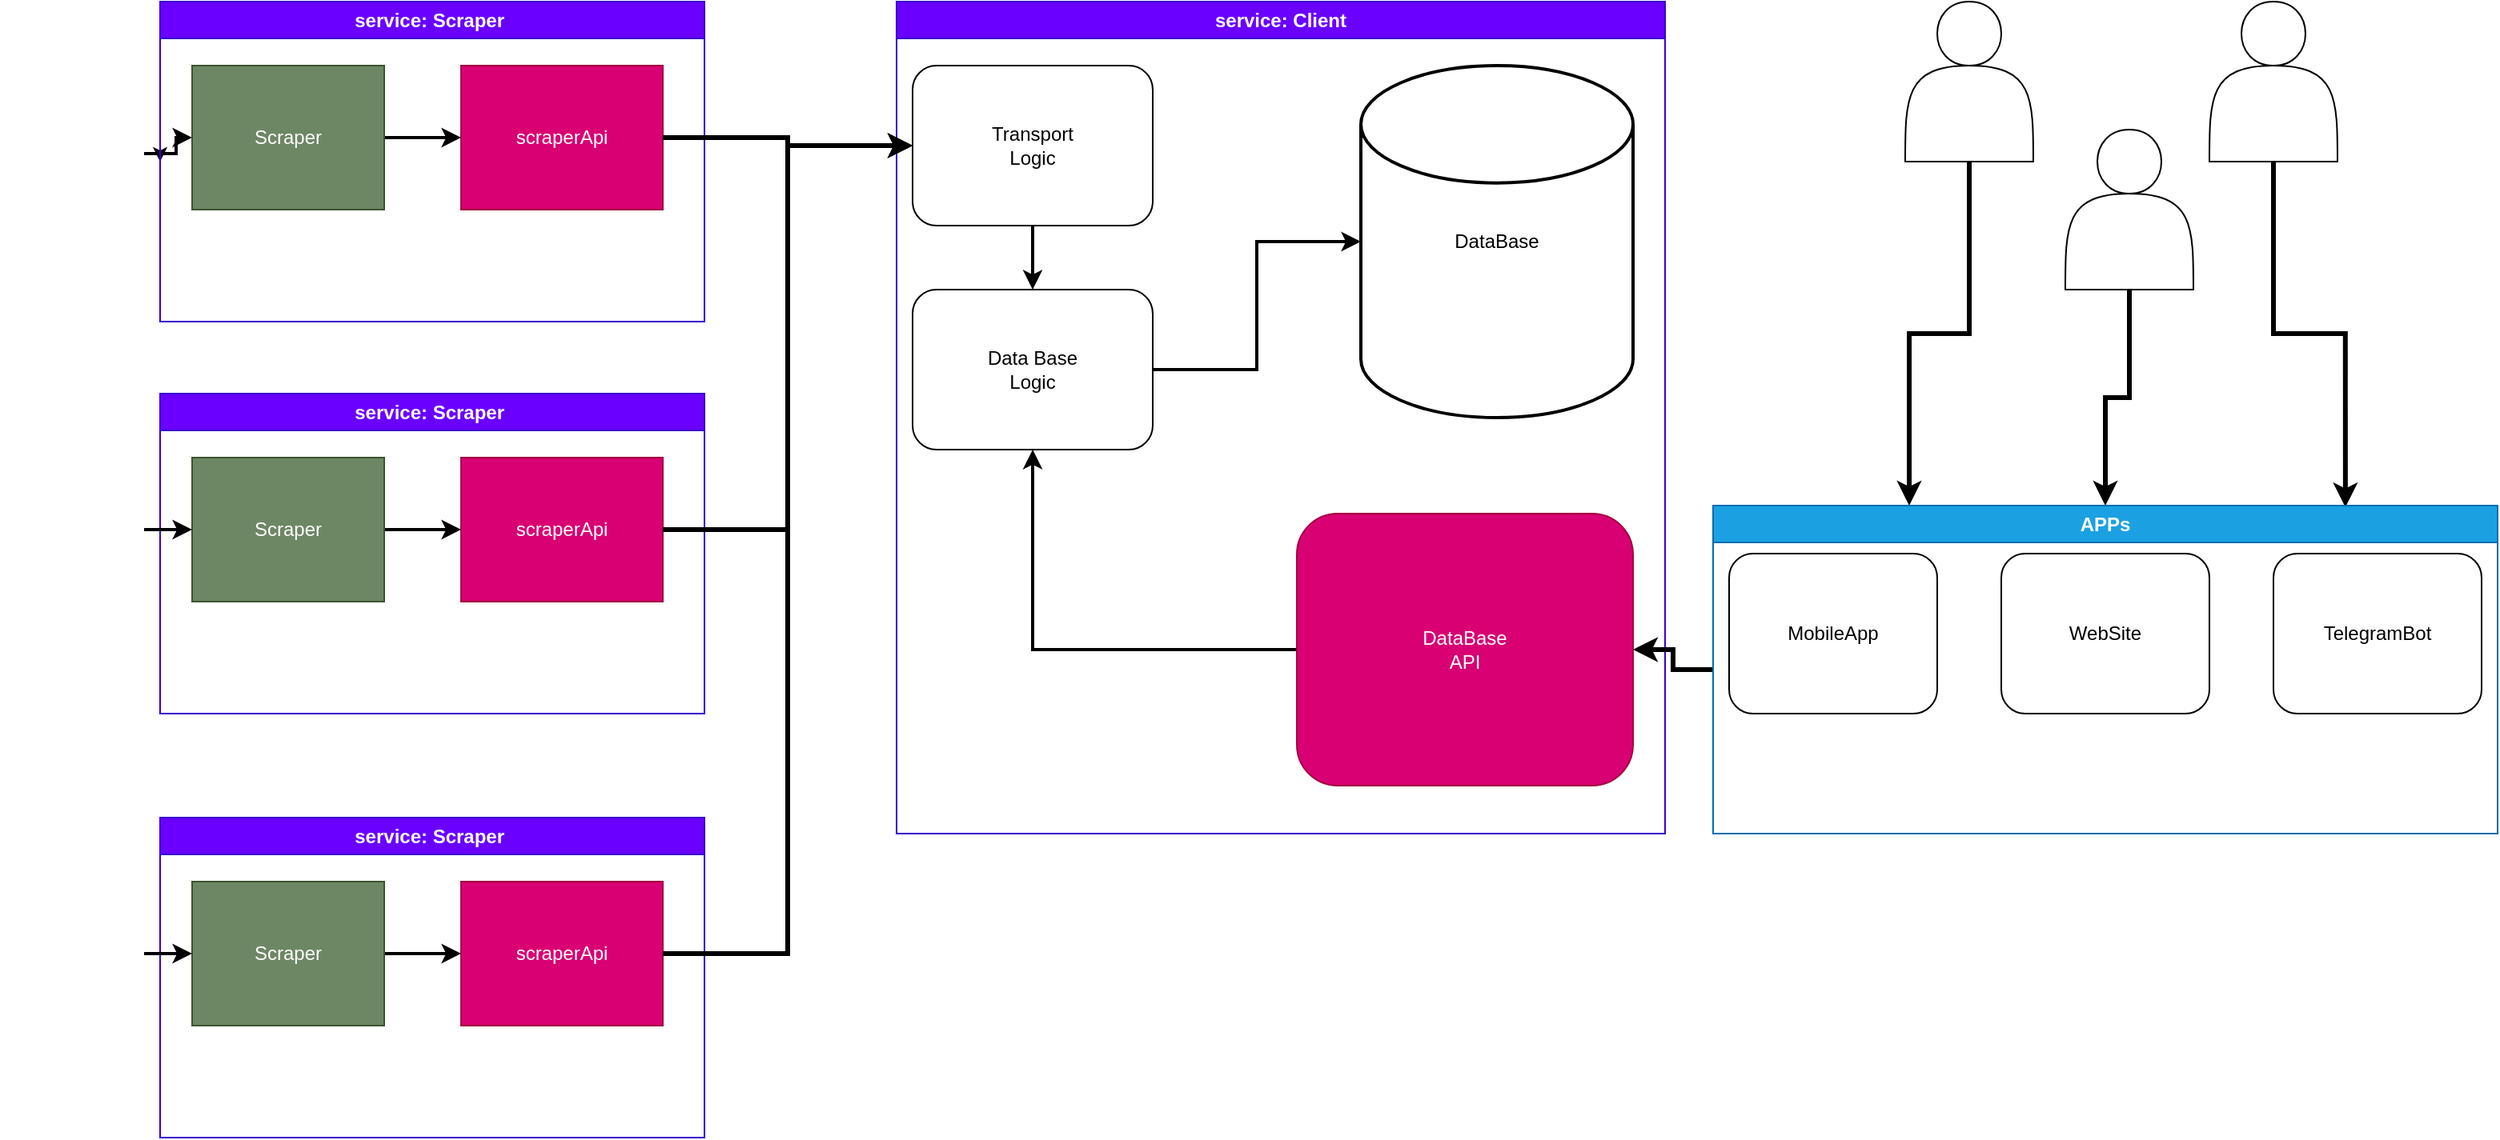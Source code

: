 <mxfile version="21.3.4" type="github" pages="3">
  <diagram id="LA_E1UqR_heeUt6LLdxt" name="Client">
    <mxGraphModel dx="1434" dy="707" grid="1" gridSize="10" guides="1" tooltips="1" connect="1" arrows="1" fold="1" page="1" pageScale="1" pageWidth="827" pageHeight="1169" math="0" shadow="0">
      <root>
        <mxCell id="0" />
        <mxCell id="1" parent="0" />
        <mxCell id="Y7JHAWKHioro8XEyoRyl-16" style="edgeStyle=orthogonalEdgeStyle;rounded=0;orthogonalLoop=1;jettySize=auto;html=1;exitX=1;exitY=0.5;exitDx=0;exitDy=0;entryX=0;entryY=0.5;entryDx=0;entryDy=0;" edge="1" parent="1" source="paGRhX7Dbhwyw0_VAuTM-6" target="Y7JHAWKHioro8XEyoRyl-5">
          <mxGeometry relative="1" as="geometry" />
        </mxCell>
        <mxCell id="Y7JHAWKHioro8XEyoRyl-18" style="edgeStyle=orthogonalEdgeStyle;rounded=0;orthogonalLoop=1;jettySize=auto;html=1;exitX=1;exitY=0.5;exitDx=0;exitDy=0;strokeWidth=2;" edge="1" parent="1" source="paGRhX7Dbhwyw0_VAuTM-6" target="savNVfZnLsZxnWRySyuo-2">
          <mxGeometry relative="1" as="geometry" />
        </mxCell>
        <mxCell id="paGRhX7Dbhwyw0_VAuTM-6" value="" style="shape=image;html=1;verticalAlign=top;verticalLabelPosition=bottom;labelBackgroundColor=#ffffff;imageAspect=0;aspect=fixed;image=https://cdn2.iconfinder.com/data/icons/circle-icons-1/64/browser-128.png" parent="1" vertex="1">
          <mxGeometry y="50" width="90" height="90" as="geometry" />
        </mxCell>
        <mxCell id="Y7JHAWKHioro8XEyoRyl-5" value="service: Scraper&amp;nbsp;" style="swimlane;whiteSpace=wrap;html=1;fillColor=#6a00ff;fontColor=#ffffff;strokeColor=#3700CC;" vertex="1" parent="1">
          <mxGeometry x="100" width="340" height="200" as="geometry" />
        </mxCell>
        <mxCell id="Y7JHAWKHioro8XEyoRyl-17" style="edgeStyle=orthogonalEdgeStyle;rounded=0;orthogonalLoop=1;jettySize=auto;html=1;exitX=1;exitY=0.5;exitDx=0;exitDy=0;entryX=0;entryY=0.5;entryDx=0;entryDy=0;strokeWidth=2;" edge="1" parent="Y7JHAWKHioro8XEyoRyl-5" source="savNVfZnLsZxnWRySyuo-2" target="Y7JHAWKHioro8XEyoRyl-6">
          <mxGeometry relative="1" as="geometry" />
        </mxCell>
        <mxCell id="savNVfZnLsZxnWRySyuo-2" value="Scraper" style="whiteSpace=wrap;html=1;align=center;verticalAlign=middle;treeFolding=1;treeMoving=1;fillColor=#6d8764;fontColor=#ffffff;strokeColor=#3A5431;" parent="Y7JHAWKHioro8XEyoRyl-5" vertex="1">
          <mxGeometry x="20" y="40" width="120" height="90" as="geometry" />
        </mxCell>
        <mxCell id="Y7JHAWKHioro8XEyoRyl-6" value="scraperApi" style="rounded=0;whiteSpace=wrap;html=1;fillColor=#d80073;fontColor=#ffffff;strokeColor=#A50040;" vertex="1" parent="Y7JHAWKHioro8XEyoRyl-5">
          <mxGeometry x="188" y="40" width="126" height="90" as="geometry" />
        </mxCell>
        <mxCell id="Y7JHAWKHioro8XEyoRyl-7" value="service: Scraper&amp;nbsp;" style="swimlane;whiteSpace=wrap;html=1;fillColor=#6a00ff;fontColor=#ffffff;strokeColor=#3700CC;" vertex="1" parent="1">
          <mxGeometry x="100" y="245" width="340" height="200" as="geometry" />
        </mxCell>
        <mxCell id="Y7JHAWKHioro8XEyoRyl-20" style="edgeStyle=orthogonalEdgeStyle;rounded=0;orthogonalLoop=1;jettySize=auto;html=1;entryX=0;entryY=0.5;entryDx=0;entryDy=0;strokeWidth=2;" edge="1" parent="Y7JHAWKHioro8XEyoRyl-7" source="Y7JHAWKHioro8XEyoRyl-8" target="Y7JHAWKHioro8XEyoRyl-9">
          <mxGeometry relative="1" as="geometry" />
        </mxCell>
        <mxCell id="Y7JHAWKHioro8XEyoRyl-8" value="Scraper" style="whiteSpace=wrap;html=1;align=center;verticalAlign=middle;treeFolding=1;treeMoving=1;fillColor=#6d8764;fontColor=#ffffff;strokeColor=#3A5431;" vertex="1" parent="Y7JHAWKHioro8XEyoRyl-7">
          <mxGeometry x="20" y="40" width="120" height="90" as="geometry" />
        </mxCell>
        <mxCell id="Y7JHAWKHioro8XEyoRyl-9" value="scraperApi" style="rounded=0;whiteSpace=wrap;html=1;fillColor=#d80073;fontColor=#ffffff;strokeColor=#A50040;" vertex="1" parent="Y7JHAWKHioro8XEyoRyl-7">
          <mxGeometry x="188" y="40" width="126" height="90" as="geometry" />
        </mxCell>
        <mxCell id="Y7JHAWKHioro8XEyoRyl-10" value="service: Scraper&amp;nbsp;" style="swimlane;whiteSpace=wrap;html=1;fillColor=#6a00ff;fontColor=#ffffff;strokeColor=#3700CC;" vertex="1" parent="1">
          <mxGeometry x="100" y="510" width="340" height="200" as="geometry" />
        </mxCell>
        <mxCell id="Y7JHAWKHioro8XEyoRyl-22" style="edgeStyle=orthogonalEdgeStyle;rounded=0;orthogonalLoop=1;jettySize=auto;html=1;entryX=0;entryY=0.5;entryDx=0;entryDy=0;strokeWidth=2;" edge="1" parent="Y7JHAWKHioro8XEyoRyl-10" source="Y7JHAWKHioro8XEyoRyl-11" target="Y7JHAWKHioro8XEyoRyl-12">
          <mxGeometry relative="1" as="geometry" />
        </mxCell>
        <mxCell id="Y7JHAWKHioro8XEyoRyl-11" value="Scraper" style="whiteSpace=wrap;html=1;align=center;verticalAlign=middle;treeFolding=1;treeMoving=1;fillColor=#6d8764;fontColor=#ffffff;strokeColor=#3A5431;" vertex="1" parent="Y7JHAWKHioro8XEyoRyl-10">
          <mxGeometry x="20" y="40" width="120" height="90" as="geometry" />
        </mxCell>
        <mxCell id="Y7JHAWKHioro8XEyoRyl-12" value="scraperApi" style="rounded=0;whiteSpace=wrap;html=1;fillColor=#d80073;fontColor=#ffffff;strokeColor=#A50040;" vertex="1" parent="Y7JHAWKHioro8XEyoRyl-10">
          <mxGeometry x="188" y="40" width="126" height="90" as="geometry" />
        </mxCell>
        <mxCell id="Y7JHAWKHioro8XEyoRyl-13" value="service: Client" style="swimlane;whiteSpace=wrap;html=1;fillColor=#6a00ff;fontColor=#ffffff;strokeColor=#3700CC;" vertex="1" parent="1">
          <mxGeometry x="560" width="480" height="520" as="geometry" />
        </mxCell>
        <mxCell id="AuuLSRP3U-ocMQy14wQM-1" value="DataBase" style="strokeWidth=2;html=1;shape=mxgraph.flowchart.database;whiteSpace=wrap;" parent="Y7JHAWKHioro8XEyoRyl-13" vertex="1">
          <mxGeometry x="290" y="40" width="170" height="220" as="geometry" />
        </mxCell>
        <mxCell id="Y7JHAWKHioro8XEyoRyl-31" style="edgeStyle=orthogonalEdgeStyle;rounded=0;orthogonalLoop=1;jettySize=auto;html=1;entryX=0;entryY=0.5;entryDx=0;entryDy=0;entryPerimeter=0;strokeWidth=2;" edge="1" parent="Y7JHAWKHioro8XEyoRyl-13" source="Y7JHAWKHioro8XEyoRyl-23" target="AuuLSRP3U-ocMQy14wQM-1">
          <mxGeometry relative="1" as="geometry" />
        </mxCell>
        <mxCell id="Y7JHAWKHioro8XEyoRyl-23" value="Data Base&lt;br&gt;Logic" style="rounded=1;whiteSpace=wrap;html=1;" vertex="1" parent="Y7JHAWKHioro8XEyoRyl-13">
          <mxGeometry x="10" y="180" width="150" height="100" as="geometry" />
        </mxCell>
        <mxCell id="Y7JHAWKHioro8XEyoRyl-29" style="edgeStyle=orthogonalEdgeStyle;rounded=0;orthogonalLoop=1;jettySize=auto;html=1;entryX=0.5;entryY=0;entryDx=0;entryDy=0;strokeWidth=2;" edge="1" parent="Y7JHAWKHioro8XEyoRyl-13" source="Y7JHAWKHioro8XEyoRyl-24" target="Y7JHAWKHioro8XEyoRyl-23">
          <mxGeometry relative="1" as="geometry" />
        </mxCell>
        <mxCell id="Y7JHAWKHioro8XEyoRyl-24" value="Transport&lt;br&gt;Logic" style="rounded=1;whiteSpace=wrap;html=1;" vertex="1" parent="Y7JHAWKHioro8XEyoRyl-13">
          <mxGeometry x="10" y="40" width="150" height="100" as="geometry" />
        </mxCell>
        <mxCell id="Y7JHAWKHioro8XEyoRyl-41" style="edgeStyle=orthogonalEdgeStyle;rounded=0;orthogonalLoop=1;jettySize=auto;html=1;entryX=0.5;entryY=1;entryDx=0;entryDy=0;strokeWidth=2;" edge="1" parent="Y7JHAWKHioro8XEyoRyl-13" source="Y7JHAWKHioro8XEyoRyl-1" target="Y7JHAWKHioro8XEyoRyl-23">
          <mxGeometry relative="1" as="geometry" />
        </mxCell>
        <mxCell id="Y7JHAWKHioro8XEyoRyl-1" value="DataBase&lt;br&gt;API" style="rounded=1;whiteSpace=wrap;html=1;fillColor=#d80073;fontColor=#ffffff;strokeColor=#A50040;" vertex="1" parent="Y7JHAWKHioro8XEyoRyl-13">
          <mxGeometry x="250" y="320" width="210" height="170" as="geometry" />
        </mxCell>
        <mxCell id="Y7JHAWKHioro8XEyoRyl-21" style="edgeStyle=orthogonalEdgeStyle;rounded=0;orthogonalLoop=1;jettySize=auto;html=1;entryX=0;entryY=0.5;entryDx=0;entryDy=0;strokeWidth=2;" edge="1" parent="1" source="Y7JHAWKHioro8XEyoRyl-14" target="Y7JHAWKHioro8XEyoRyl-11">
          <mxGeometry relative="1" as="geometry" />
        </mxCell>
        <mxCell id="Y7JHAWKHioro8XEyoRyl-14" value="" style="shape=image;html=1;verticalAlign=top;verticalLabelPosition=bottom;labelBackgroundColor=#ffffff;imageAspect=0;aspect=fixed;image=https://cdn2.iconfinder.com/data/icons/circle-icons-1/64/browser-128.png" vertex="1" parent="1">
          <mxGeometry y="550" width="90" height="90" as="geometry" />
        </mxCell>
        <mxCell id="Y7JHAWKHioro8XEyoRyl-19" style="edgeStyle=orthogonalEdgeStyle;rounded=0;orthogonalLoop=1;jettySize=auto;html=1;entryX=0;entryY=0.5;entryDx=0;entryDy=0;strokeWidth=2;" edge="1" parent="1" source="Y7JHAWKHioro8XEyoRyl-15" target="Y7JHAWKHioro8XEyoRyl-8">
          <mxGeometry relative="1" as="geometry" />
        </mxCell>
        <mxCell id="Y7JHAWKHioro8XEyoRyl-15" value="" style="shape=image;html=1;verticalAlign=top;verticalLabelPosition=bottom;labelBackgroundColor=#ffffff;imageAspect=0;aspect=fixed;image=https://cdn2.iconfinder.com/data/icons/circle-icons-1/64/browser-128.png" vertex="1" parent="1">
          <mxGeometry y="285" width="90" height="90" as="geometry" />
        </mxCell>
        <mxCell id="Y7JHAWKHioro8XEyoRyl-25" style="edgeStyle=orthogonalEdgeStyle;rounded=0;orthogonalLoop=1;jettySize=auto;html=1;entryX=0;entryY=0.5;entryDx=0;entryDy=0;strokeWidth=3;" edge="1" parent="1" source="Y7JHAWKHioro8XEyoRyl-9" target="Y7JHAWKHioro8XEyoRyl-24">
          <mxGeometry relative="1" as="geometry" />
        </mxCell>
        <mxCell id="Y7JHAWKHioro8XEyoRyl-26" style="edgeStyle=orthogonalEdgeStyle;rounded=0;orthogonalLoop=1;jettySize=auto;html=1;entryX=0;entryY=0.5;entryDx=0;entryDy=0;strokeWidth=3;" edge="1" parent="1" source="Y7JHAWKHioro8XEyoRyl-6" target="Y7JHAWKHioro8XEyoRyl-24">
          <mxGeometry relative="1" as="geometry" />
        </mxCell>
        <mxCell id="Y7JHAWKHioro8XEyoRyl-27" style="edgeStyle=orthogonalEdgeStyle;rounded=0;orthogonalLoop=1;jettySize=auto;html=1;entryX=0;entryY=0.5;entryDx=0;entryDy=0;strokeWidth=3;" edge="1" parent="1" source="Y7JHAWKHioro8XEyoRyl-12" target="Y7JHAWKHioro8XEyoRyl-24">
          <mxGeometry relative="1" as="geometry" />
        </mxCell>
        <mxCell id="Y7JHAWKHioro8XEyoRyl-51" style="edgeStyle=orthogonalEdgeStyle;rounded=0;orthogonalLoop=1;jettySize=auto;html=1;entryX=0.806;entryY=0.005;entryDx=0;entryDy=0;entryPerimeter=0;strokeWidth=3;" edge="1" parent="1" source="Y7JHAWKHioro8XEyoRyl-35" target="Y7JHAWKHioro8XEyoRyl-42">
          <mxGeometry relative="1" as="geometry" />
        </mxCell>
        <mxCell id="Y7JHAWKHioro8XEyoRyl-35" value="" style="shape=actor;whiteSpace=wrap;html=1;" vertex="1" parent="1">
          <mxGeometry x="1380" width="80" height="100" as="geometry" />
        </mxCell>
        <mxCell id="Y7JHAWKHioro8XEyoRyl-49" style="edgeStyle=orthogonalEdgeStyle;rounded=0;orthogonalLoop=1;jettySize=auto;html=1;entryX=0.5;entryY=0;entryDx=0;entryDy=0;strokeWidth=3;" edge="1" parent="1" source="Y7JHAWKHioro8XEyoRyl-36" target="Y7JHAWKHioro8XEyoRyl-42">
          <mxGeometry relative="1" as="geometry" />
        </mxCell>
        <mxCell id="Y7JHAWKHioro8XEyoRyl-36" value="" style="shape=actor;whiteSpace=wrap;html=1;" vertex="1" parent="1">
          <mxGeometry x="1290" y="80" width="80" height="100" as="geometry" />
        </mxCell>
        <mxCell id="Y7JHAWKHioro8XEyoRyl-50" style="edgeStyle=orthogonalEdgeStyle;rounded=0;orthogonalLoop=1;jettySize=auto;html=1;entryX=0.25;entryY=0;entryDx=0;entryDy=0;strokeWidth=3;" edge="1" parent="1" source="Y7JHAWKHioro8XEyoRyl-37" target="Y7JHAWKHioro8XEyoRyl-42">
          <mxGeometry relative="1" as="geometry" />
        </mxCell>
        <mxCell id="Y7JHAWKHioro8XEyoRyl-37" value="" style="shape=actor;whiteSpace=wrap;html=1;" vertex="1" parent="1">
          <mxGeometry x="1190" width="80" height="100" as="geometry" />
        </mxCell>
        <mxCell id="Y7JHAWKHioro8XEyoRyl-48" style="edgeStyle=orthogonalEdgeStyle;rounded=0;orthogonalLoop=1;jettySize=auto;html=1;entryX=1;entryY=0.5;entryDx=0;entryDy=0;strokeWidth=3;" edge="1" parent="1" source="Y7JHAWKHioro8XEyoRyl-42" target="Y7JHAWKHioro8XEyoRyl-1">
          <mxGeometry relative="1" as="geometry" />
        </mxCell>
        <mxCell id="Y7JHAWKHioro8XEyoRyl-42" value="APPs" style="swimlane;whiteSpace=wrap;html=1;fillColor=#1ba1e2;fontColor=#ffffff;strokeColor=#006EAF;" vertex="1" parent="1">
          <mxGeometry x="1070" y="315" width="490" height="205" as="geometry" />
        </mxCell>
        <mxCell id="Y7JHAWKHioro8XEyoRyl-43" value="MobileApp" style="rounded=1;whiteSpace=wrap;html=1;" vertex="1" parent="Y7JHAWKHioro8XEyoRyl-42">
          <mxGeometry x="10" y="30" width="130" height="100" as="geometry" />
        </mxCell>
        <mxCell id="Y7JHAWKHioro8XEyoRyl-44" value="WebSite" style="rounded=1;whiteSpace=wrap;html=1;" vertex="1" parent="Y7JHAWKHioro8XEyoRyl-42">
          <mxGeometry x="180" y="30" width="130" height="100" as="geometry" />
        </mxCell>
        <mxCell id="Y7JHAWKHioro8XEyoRyl-45" value="TelegramBot" style="rounded=1;whiteSpace=wrap;html=1;" vertex="1" parent="Y7JHAWKHioro8XEyoRyl-42">
          <mxGeometry x="350" y="30" width="130" height="100" as="geometry" />
        </mxCell>
      </root>
    </mxGraphModel>
  </diagram>
  <diagram name="DataBase" id="4mF6zMxodfcFsqyh0v-n">
    <mxGraphModel dx="986" dy="732" grid="1" gridSize="10" guides="1" tooltips="1" connect="1" arrows="1" fold="1" page="1" pageScale="1" pageWidth="826" pageHeight="1169" math="0" shadow="0">
      <root>
        <mxCell id="0" />
        <mxCell id="1" parent="0" />
        <mxCell id="OmRxVQi6y_6Q5-akPWUE-15" value="Posts" style="shape=table;startSize=30;container=1;collapsible=0;childLayout=tableLayout;fixedRows=1;rowLines=0;fontStyle=0;strokeColor=default;fontSize=16;" vertex="1" parent="1">
          <mxGeometry x="50" y="130" width="180" height="210" as="geometry" />
        </mxCell>
        <mxCell id="OmRxVQi6y_6Q5-akPWUE-16" value="" style="shape=tableRow;horizontal=0;startSize=0;swimlaneHead=0;swimlaneBody=0;top=0;left=0;bottom=0;right=0;collapsible=0;dropTarget=0;fillColor=none;points=[[0,0.5],[1,0.5]];portConstraint=eastwest;strokeColor=inherit;fontSize=16;" vertex="1" parent="OmRxVQi6y_6Q5-akPWUE-15">
          <mxGeometry y="30" width="180" height="30" as="geometry" />
        </mxCell>
        <mxCell id="OmRxVQi6y_6Q5-akPWUE-17" value="1" style="shape=partialRectangle;html=1;whiteSpace=wrap;connectable=0;fillColor=none;top=0;left=0;bottom=0;right=0;overflow=hidden;pointerEvents=1;strokeColor=inherit;fontSize=16;" vertex="1" parent="OmRxVQi6y_6Q5-akPWUE-16">
          <mxGeometry width="40" height="30" as="geometry">
            <mxRectangle width="40" height="30" as="alternateBounds" />
          </mxGeometry>
        </mxCell>
        <mxCell id="OmRxVQi6y_6Q5-akPWUE-18" value="id&lt;span style=&quot;white-space: pre;&quot;&gt; &lt;br/&gt;&lt;/span&gt;" style="shape=partialRectangle;html=1;whiteSpace=wrap;connectable=0;fillColor=none;top=0;left=0;bottom=0;right=0;align=left;spacingLeft=6;overflow=hidden;strokeColor=inherit;fontSize=16;" vertex="1" parent="OmRxVQi6y_6Q5-akPWUE-16">
          <mxGeometry x="40" width="140" height="30" as="geometry">
            <mxRectangle width="140" height="30" as="alternateBounds" />
          </mxGeometry>
        </mxCell>
        <mxCell id="OmRxVQi6y_6Q5-akPWUE-19" value="" style="shape=tableRow;horizontal=0;startSize=0;swimlaneHead=0;swimlaneBody=0;top=0;left=0;bottom=0;right=0;collapsible=0;dropTarget=0;fillColor=none;points=[[0,0.5],[1,0.5]];portConstraint=eastwest;strokeColor=inherit;fontSize=16;" vertex="1" parent="OmRxVQi6y_6Q5-akPWUE-15">
          <mxGeometry y="60" width="180" height="30" as="geometry" />
        </mxCell>
        <mxCell id="OmRxVQi6y_6Q5-akPWUE-20" value="2" style="shape=partialRectangle;html=1;whiteSpace=wrap;connectable=0;fillColor=none;top=0;left=0;bottom=0;right=0;overflow=hidden;strokeColor=inherit;fontSize=16;" vertex="1" parent="OmRxVQi6y_6Q5-akPWUE-19">
          <mxGeometry width="40" height="30" as="geometry">
            <mxRectangle width="40" height="30" as="alternateBounds" />
          </mxGeometry>
        </mxCell>
        <mxCell id="OmRxVQi6y_6Q5-akPWUE-21" value="title" style="shape=partialRectangle;html=1;whiteSpace=wrap;connectable=0;fillColor=none;top=0;left=0;bottom=0;right=0;align=left;spacingLeft=6;overflow=hidden;strokeColor=inherit;fontSize=16;" vertex="1" parent="OmRxVQi6y_6Q5-akPWUE-19">
          <mxGeometry x="40" width="140" height="30" as="geometry">
            <mxRectangle width="140" height="30" as="alternateBounds" />
          </mxGeometry>
        </mxCell>
        <mxCell id="OmRxVQi6y_6Q5-akPWUE-22" value="" style="shape=tableRow;horizontal=0;startSize=0;swimlaneHead=0;swimlaneBody=0;top=0;left=0;bottom=0;right=0;collapsible=0;dropTarget=0;fillColor=none;points=[[0,0.5],[1,0.5]];portConstraint=eastwest;strokeColor=inherit;fontSize=16;" vertex="1" parent="OmRxVQi6y_6Q5-akPWUE-15">
          <mxGeometry y="90" width="180" height="30" as="geometry" />
        </mxCell>
        <mxCell id="OmRxVQi6y_6Q5-akPWUE-23" value="3" style="shape=partialRectangle;html=1;whiteSpace=wrap;connectable=0;fillColor=none;top=0;left=0;bottom=0;right=0;overflow=hidden;strokeColor=inherit;fontSize=16;" vertex="1" parent="OmRxVQi6y_6Q5-akPWUE-22">
          <mxGeometry width="40" height="30" as="geometry">
            <mxRectangle width="40" height="30" as="alternateBounds" />
          </mxGeometry>
        </mxCell>
        <mxCell id="OmRxVQi6y_6Q5-akPWUE-24" value="description" style="shape=partialRectangle;html=1;whiteSpace=wrap;connectable=0;fillColor=none;top=0;left=0;bottom=0;right=0;align=left;spacingLeft=6;overflow=hidden;strokeColor=inherit;fontSize=16;" vertex="1" parent="OmRxVQi6y_6Q5-akPWUE-22">
          <mxGeometry x="40" width="140" height="30" as="geometry">
            <mxRectangle width="140" height="30" as="alternateBounds" />
          </mxGeometry>
        </mxCell>
        <mxCell id="OmRxVQi6y_6Q5-akPWUE-26" value="" style="shape=tableRow;horizontal=0;startSize=0;swimlaneHead=0;swimlaneBody=0;top=0;left=0;bottom=0;right=0;collapsible=0;dropTarget=0;fillColor=none;points=[[0,0.5],[1,0.5]];portConstraint=eastwest;strokeColor=inherit;fontSize=16;" vertex="1" parent="OmRxVQi6y_6Q5-akPWUE-15">
          <mxGeometry y="120" width="180" height="30" as="geometry" />
        </mxCell>
        <mxCell id="OmRxVQi6y_6Q5-akPWUE-27" value="4" style="shape=partialRectangle;html=1;whiteSpace=wrap;connectable=0;fillColor=none;top=0;left=0;bottom=0;right=0;overflow=hidden;strokeColor=inherit;fontSize=16;" vertex="1" parent="OmRxVQi6y_6Q5-akPWUE-26">
          <mxGeometry width="40" height="30" as="geometry">
            <mxRectangle width="40" height="30" as="alternateBounds" />
          </mxGeometry>
        </mxCell>
        <mxCell id="OmRxVQi6y_6Q5-akPWUE-28" value="links" style="shape=partialRectangle;html=1;whiteSpace=wrap;connectable=0;fillColor=none;top=0;left=0;bottom=0;right=0;align=left;spacingLeft=6;overflow=hidden;strokeColor=inherit;fontSize=16;" vertex="1" parent="OmRxVQi6y_6Q5-akPWUE-26">
          <mxGeometry x="40" width="140" height="30" as="geometry">
            <mxRectangle width="140" height="30" as="alternateBounds" />
          </mxGeometry>
        </mxCell>
        <mxCell id="OmRxVQi6y_6Q5-akPWUE-29" value="" style="shape=tableRow;horizontal=0;startSize=0;swimlaneHead=0;swimlaneBody=0;top=0;left=0;bottom=0;right=0;collapsible=0;dropTarget=0;fillColor=none;points=[[0,0.5],[1,0.5]];portConstraint=eastwest;strokeColor=inherit;fontSize=16;" vertex="1" parent="OmRxVQi6y_6Q5-akPWUE-15">
          <mxGeometry y="150" width="180" height="30" as="geometry" />
        </mxCell>
        <mxCell id="OmRxVQi6y_6Q5-akPWUE-30" value="5" style="shape=partialRectangle;html=1;whiteSpace=wrap;connectable=0;fillColor=none;top=0;left=0;bottom=0;right=0;overflow=hidden;strokeColor=inherit;fontSize=16;" vertex="1" parent="OmRxVQi6y_6Q5-akPWUE-29">
          <mxGeometry width="40" height="30" as="geometry">
            <mxRectangle width="40" height="30" as="alternateBounds" />
          </mxGeometry>
        </mxCell>
        <mxCell id="OmRxVQi6y_6Q5-akPWUE-31" value="imageUrl" style="shape=partialRectangle;html=1;whiteSpace=wrap;connectable=0;fillColor=none;top=0;left=0;bottom=0;right=0;align=left;spacingLeft=6;overflow=hidden;strokeColor=inherit;fontSize=16;" vertex="1" parent="OmRxVQi6y_6Q5-akPWUE-29">
          <mxGeometry x="40" width="140" height="30" as="geometry">
            <mxRectangle width="140" height="30" as="alternateBounds" />
          </mxGeometry>
        </mxCell>
        <mxCell id="OmRxVQi6y_6Q5-akPWUE-32" value="" style="shape=tableRow;horizontal=0;startSize=0;swimlaneHead=0;swimlaneBody=0;top=0;left=0;bottom=0;right=0;collapsible=0;dropTarget=0;fillColor=none;points=[[0,0.5],[1,0.5]];portConstraint=eastwest;strokeColor=inherit;fontSize=16;" vertex="1" parent="OmRxVQi6y_6Q5-akPWUE-15">
          <mxGeometry y="180" width="180" height="30" as="geometry" />
        </mxCell>
        <mxCell id="OmRxVQi6y_6Q5-akPWUE-33" value="6" style="shape=partialRectangle;html=1;whiteSpace=wrap;connectable=0;fillColor=none;top=0;left=0;bottom=0;right=0;overflow=hidden;strokeColor=inherit;fontSize=16;" vertex="1" parent="OmRxVQi6y_6Q5-akPWUE-32">
          <mxGeometry width="40" height="30" as="geometry">
            <mxRectangle width="40" height="30" as="alternateBounds" />
          </mxGeometry>
        </mxCell>
        <mxCell id="OmRxVQi6y_6Q5-akPWUE-34" value="parsTime" style="shape=partialRectangle;html=1;whiteSpace=wrap;connectable=0;fillColor=none;top=0;left=0;bottom=0;right=0;align=left;spacingLeft=6;overflow=hidden;strokeColor=inherit;fontSize=16;" vertex="1" parent="OmRxVQi6y_6Q5-akPWUE-32">
          <mxGeometry x="40" width="140" height="30" as="geometry">
            <mxRectangle width="140" height="30" as="alternateBounds" />
          </mxGeometry>
        </mxCell>
        <mxCell id="OmRxVQi6y_6Q5-akPWUE-73" value="postTags" style="shape=table;startSize=30;container=1;collapsible=0;childLayout=tableLayout;fixedRows=1;rowLines=0;fontStyle=0;strokeColor=default;fontSize=16;" vertex="1" parent="1">
          <mxGeometry x="330" y="130" width="180" height="120" as="geometry" />
        </mxCell>
        <mxCell id="OmRxVQi6y_6Q5-akPWUE-74" value="" style="shape=tableRow;horizontal=0;startSize=0;swimlaneHead=0;swimlaneBody=0;top=0;left=0;bottom=0;right=0;collapsible=0;dropTarget=0;fillColor=none;points=[[0,0.5],[1,0.5]];portConstraint=eastwest;strokeColor=inherit;fontSize=16;" vertex="1" parent="OmRxVQi6y_6Q5-akPWUE-73">
          <mxGeometry y="30" width="180" height="30" as="geometry" />
        </mxCell>
        <mxCell id="OmRxVQi6y_6Q5-akPWUE-75" value="1" style="shape=partialRectangle;html=1;whiteSpace=wrap;connectable=0;fillColor=none;top=0;left=0;bottom=0;right=0;overflow=hidden;pointerEvents=1;strokeColor=inherit;fontSize=16;" vertex="1" parent="OmRxVQi6y_6Q5-akPWUE-74">
          <mxGeometry width="40" height="30" as="geometry">
            <mxRectangle width="40" height="30" as="alternateBounds" />
          </mxGeometry>
        </mxCell>
        <mxCell id="OmRxVQi6y_6Q5-akPWUE-76" value="id" style="shape=partialRectangle;html=1;whiteSpace=wrap;connectable=0;fillColor=none;top=0;left=0;bottom=0;right=0;align=left;spacingLeft=6;overflow=hidden;strokeColor=inherit;fontSize=16;" vertex="1" parent="OmRxVQi6y_6Q5-akPWUE-74">
          <mxGeometry x="40" width="140" height="30" as="geometry">
            <mxRectangle width="140" height="30" as="alternateBounds" />
          </mxGeometry>
        </mxCell>
        <mxCell id="OmRxVQi6y_6Q5-akPWUE-77" value="" style="shape=tableRow;horizontal=0;startSize=0;swimlaneHead=0;swimlaneBody=0;top=0;left=0;bottom=0;right=0;collapsible=0;dropTarget=0;fillColor=none;points=[[0,0.5],[1,0.5]];portConstraint=eastwest;strokeColor=inherit;fontSize=16;" vertex="1" parent="OmRxVQi6y_6Q5-akPWUE-73">
          <mxGeometry y="60" width="180" height="30" as="geometry" />
        </mxCell>
        <mxCell id="OmRxVQi6y_6Q5-akPWUE-78" value="2" style="shape=partialRectangle;html=1;whiteSpace=wrap;connectable=0;fillColor=none;top=0;left=0;bottom=0;right=0;overflow=hidden;strokeColor=inherit;fontSize=16;" vertex="1" parent="OmRxVQi6y_6Q5-akPWUE-77">
          <mxGeometry width="40" height="30" as="geometry">
            <mxRectangle width="40" height="30" as="alternateBounds" />
          </mxGeometry>
        </mxCell>
        <mxCell id="OmRxVQi6y_6Q5-akPWUE-79" value="post_id" style="shape=partialRectangle;html=1;whiteSpace=wrap;connectable=0;fillColor=none;top=0;left=0;bottom=0;right=0;align=left;spacingLeft=6;overflow=hidden;strokeColor=inherit;fontSize=16;" vertex="1" parent="OmRxVQi6y_6Q5-akPWUE-77">
          <mxGeometry x="40" width="140" height="30" as="geometry">
            <mxRectangle width="140" height="30" as="alternateBounds" />
          </mxGeometry>
        </mxCell>
        <mxCell id="OmRxVQi6y_6Q5-akPWUE-80" value="" style="shape=tableRow;horizontal=0;startSize=0;swimlaneHead=0;swimlaneBody=0;top=0;left=0;bottom=0;right=0;collapsible=0;dropTarget=0;fillColor=none;points=[[0,0.5],[1,0.5]];portConstraint=eastwest;strokeColor=inherit;fontSize=16;" vertex="1" parent="OmRxVQi6y_6Q5-akPWUE-73">
          <mxGeometry y="90" width="180" height="30" as="geometry" />
        </mxCell>
        <mxCell id="OmRxVQi6y_6Q5-akPWUE-81" value="3" style="shape=partialRectangle;html=1;whiteSpace=wrap;connectable=0;fillColor=none;top=0;left=0;bottom=0;right=0;overflow=hidden;strokeColor=inherit;fontSize=16;" vertex="1" parent="OmRxVQi6y_6Q5-akPWUE-80">
          <mxGeometry width="40" height="30" as="geometry">
            <mxRectangle width="40" height="30" as="alternateBounds" />
          </mxGeometry>
        </mxCell>
        <mxCell id="OmRxVQi6y_6Q5-akPWUE-82" value="tag_id" style="shape=partialRectangle;html=1;whiteSpace=wrap;connectable=0;fillColor=none;top=0;left=0;bottom=0;right=0;align=left;spacingLeft=6;overflow=hidden;strokeColor=inherit;fontSize=16;" vertex="1" parent="OmRxVQi6y_6Q5-akPWUE-80">
          <mxGeometry x="40" width="140" height="30" as="geometry">
            <mxRectangle width="140" height="30" as="alternateBounds" />
          </mxGeometry>
        </mxCell>
        <mxCell id="OmRxVQi6y_6Q5-akPWUE-83" value="Tags" style="shape=table;startSize=30;container=1;collapsible=0;childLayout=tableLayout;fixedRows=1;rowLines=0;fontStyle=0;strokeColor=default;fontSize=16;" vertex="1" parent="1">
          <mxGeometry x="600" y="130" width="180" height="90" as="geometry" />
        </mxCell>
        <mxCell id="OmRxVQi6y_6Q5-akPWUE-84" value="" style="shape=tableRow;horizontal=0;startSize=0;swimlaneHead=0;swimlaneBody=0;top=0;left=0;bottom=0;right=0;collapsible=0;dropTarget=0;fillColor=none;points=[[0,0.5],[1,0.5]];portConstraint=eastwest;strokeColor=inherit;fontSize=16;" vertex="1" parent="OmRxVQi6y_6Q5-akPWUE-83">
          <mxGeometry y="30" width="180" height="30" as="geometry" />
        </mxCell>
        <mxCell id="OmRxVQi6y_6Q5-akPWUE-85" value="1" style="shape=partialRectangle;html=1;whiteSpace=wrap;connectable=0;fillColor=none;top=0;left=0;bottom=0;right=0;overflow=hidden;pointerEvents=1;strokeColor=inherit;fontSize=16;" vertex="1" parent="OmRxVQi6y_6Q5-akPWUE-84">
          <mxGeometry width="40" height="30" as="geometry">
            <mxRectangle width="40" height="30" as="alternateBounds" />
          </mxGeometry>
        </mxCell>
        <mxCell id="OmRxVQi6y_6Q5-akPWUE-86" value="id" style="shape=partialRectangle;html=1;whiteSpace=wrap;connectable=0;fillColor=none;top=0;left=0;bottom=0;right=0;align=left;spacingLeft=6;overflow=hidden;strokeColor=inherit;fontSize=16;" vertex="1" parent="OmRxVQi6y_6Q5-akPWUE-84">
          <mxGeometry x="40" width="140" height="30" as="geometry">
            <mxRectangle width="140" height="30" as="alternateBounds" />
          </mxGeometry>
        </mxCell>
        <mxCell id="OmRxVQi6y_6Q5-akPWUE-87" value="" style="shape=tableRow;horizontal=0;startSize=0;swimlaneHead=0;swimlaneBody=0;top=0;left=0;bottom=0;right=0;collapsible=0;dropTarget=0;fillColor=none;points=[[0,0.5],[1,0.5]];portConstraint=eastwest;strokeColor=inherit;fontSize=16;" vertex="1" parent="OmRxVQi6y_6Q5-akPWUE-83">
          <mxGeometry y="60" width="180" height="30" as="geometry" />
        </mxCell>
        <mxCell id="OmRxVQi6y_6Q5-akPWUE-88" value="2" style="shape=partialRectangle;html=1;whiteSpace=wrap;connectable=0;fillColor=none;top=0;left=0;bottom=0;right=0;overflow=hidden;strokeColor=inherit;fontSize=16;" vertex="1" parent="OmRxVQi6y_6Q5-akPWUE-87">
          <mxGeometry width="40" height="30" as="geometry">
            <mxRectangle width="40" height="30" as="alternateBounds" />
          </mxGeometry>
        </mxCell>
        <mxCell id="OmRxVQi6y_6Q5-akPWUE-89" value="tagText" style="shape=partialRectangle;html=1;whiteSpace=wrap;connectable=0;fillColor=none;top=0;left=0;bottom=0;right=0;align=left;spacingLeft=6;overflow=hidden;strokeColor=inherit;fontSize=16;" vertex="1" parent="OmRxVQi6y_6Q5-akPWUE-87">
          <mxGeometry x="40" width="140" height="30" as="geometry">
            <mxRectangle width="140" height="30" as="alternateBounds" />
          </mxGeometry>
        </mxCell>
        <mxCell id="OmRxVQi6y_6Q5-akPWUE-94" style="edgeStyle=orthogonalEdgeStyle;rounded=0;orthogonalLoop=1;jettySize=auto;html=1;entryX=0;entryY=0.5;entryDx=0;entryDy=0;" edge="1" parent="1" source="OmRxVQi6y_6Q5-akPWUE-16" target="OmRxVQi6y_6Q5-akPWUE-77">
          <mxGeometry relative="1" as="geometry">
            <mxPoint x="70" y="470" as="targetPoint" />
          </mxGeometry>
        </mxCell>
        <mxCell id="OmRxVQi6y_6Q5-akPWUE-95" style="edgeStyle=orthogonalEdgeStyle;rounded=0;orthogonalLoop=1;jettySize=auto;html=1;entryX=1;entryY=0.5;entryDx=0;entryDy=0;" edge="1" parent="1" source="OmRxVQi6y_6Q5-akPWUE-84" target="OmRxVQi6y_6Q5-akPWUE-80">
          <mxGeometry relative="1" as="geometry" />
        </mxCell>
      </root>
    </mxGraphModel>
  </diagram>
  <diagram id="MIhkWiqL1ibdJKJNrfIB" name="API">
    <mxGraphModel dx="838" dy="622" grid="1" gridSize="10" guides="1" tooltips="1" connect="1" arrows="1" fold="1" page="1" pageScale="1" pageWidth="827" pageHeight="1169" math="0" shadow="0">
      <root>
        <mxCell id="0" />
        <mxCell id="1" parent="0" />
      </root>
    </mxGraphModel>
  </diagram>
</mxfile>
